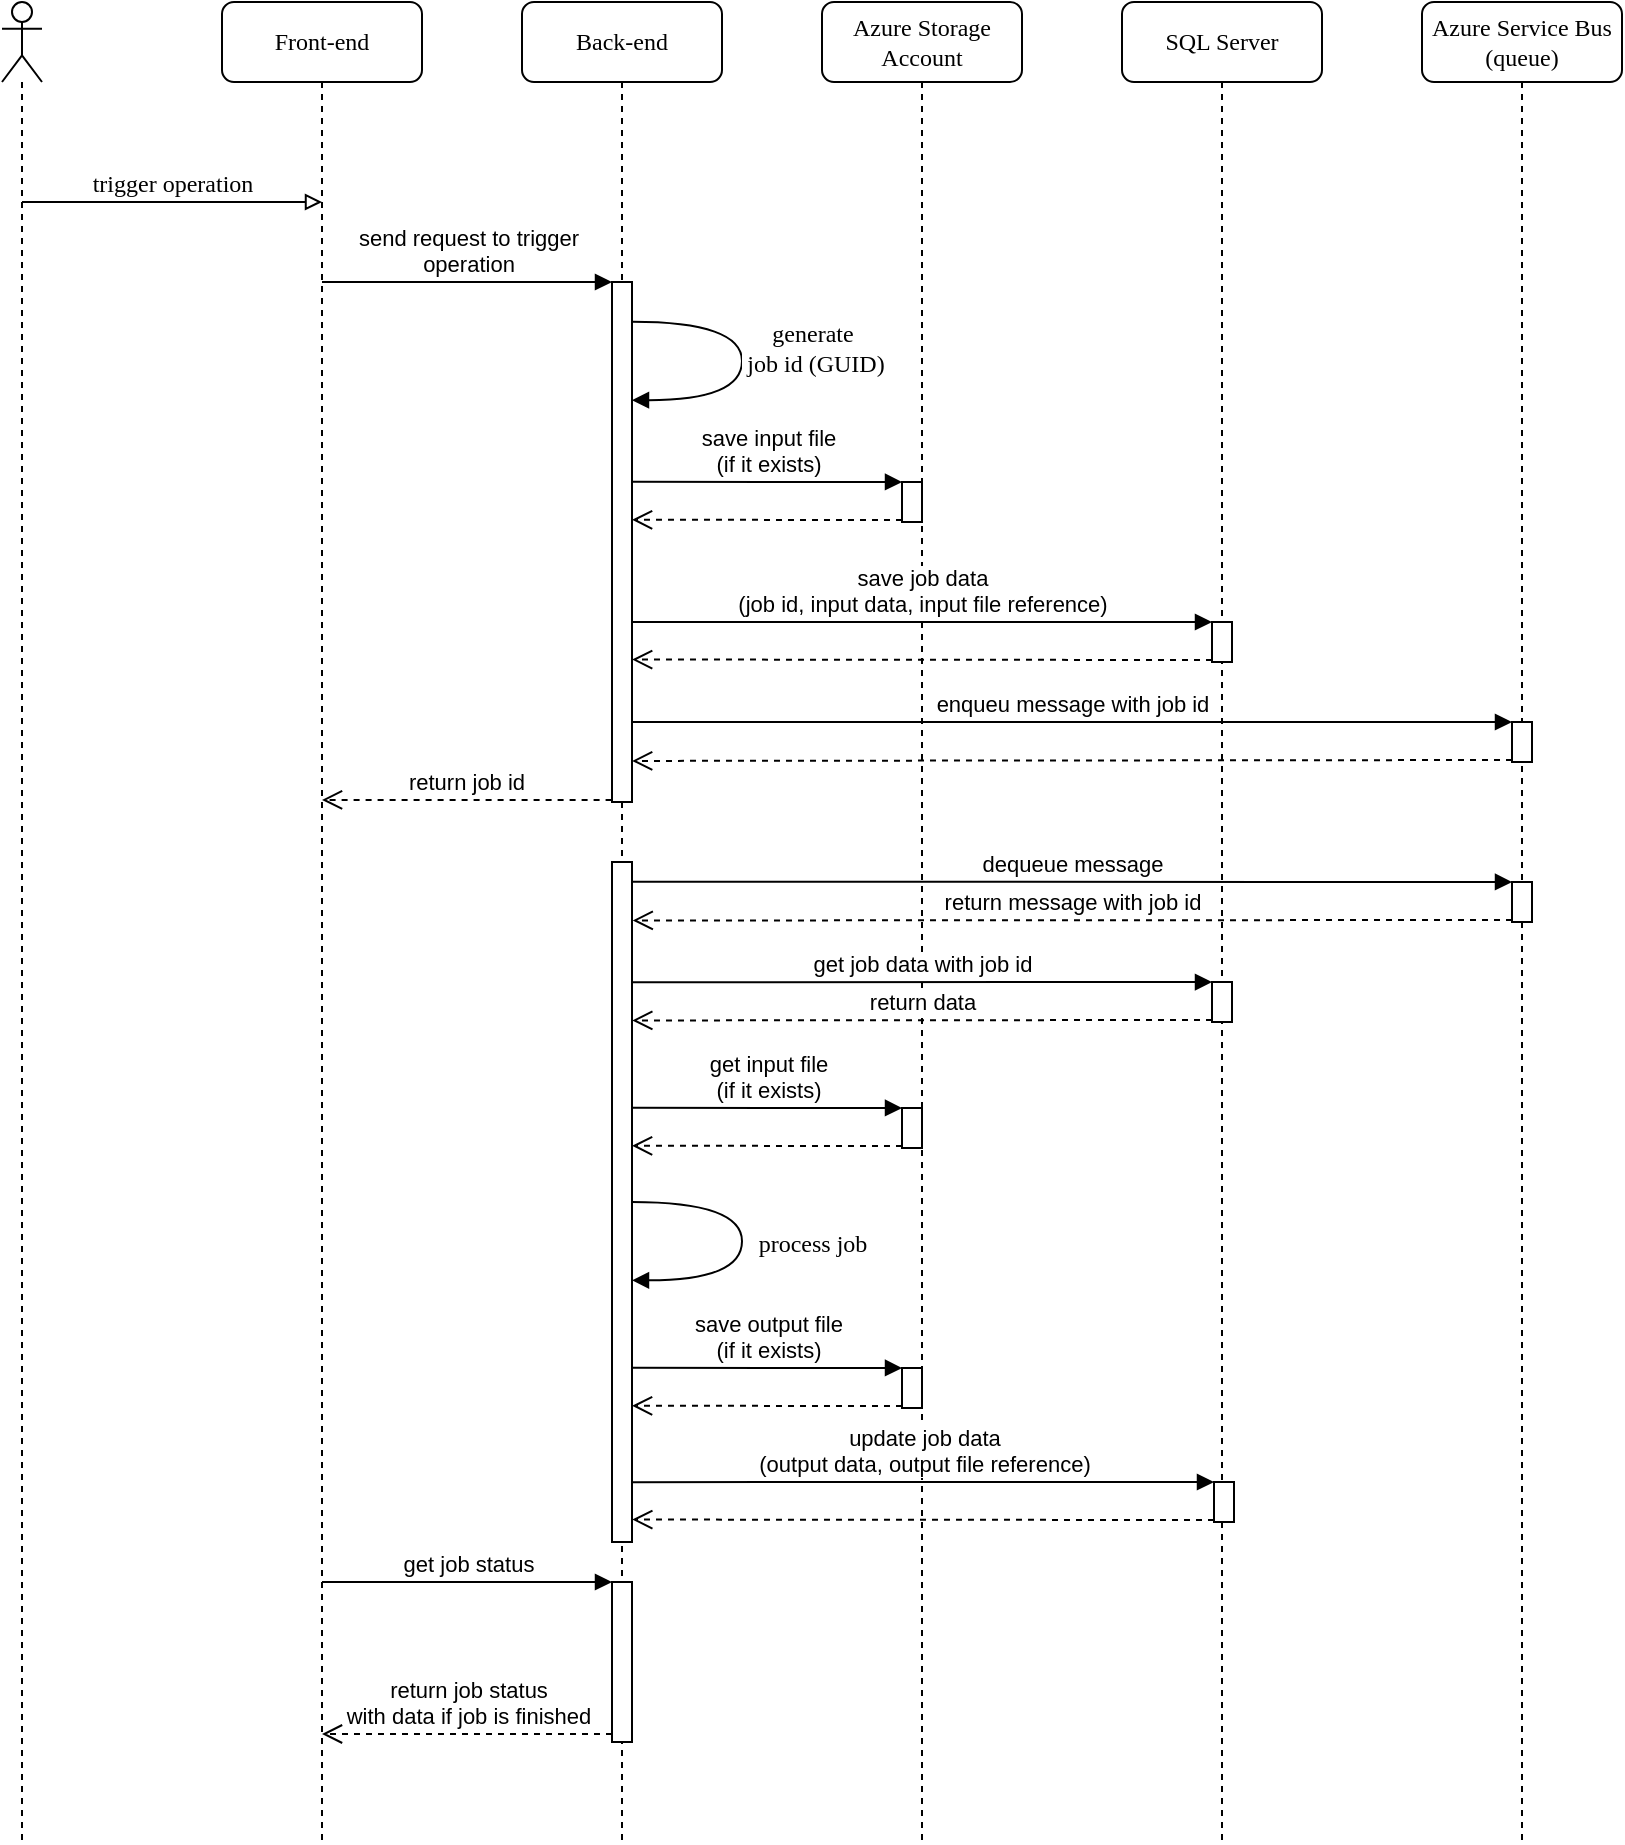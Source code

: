 <mxfile version="18.0.4" type="device"><diagram name="Page-1" id="13e1069c-82ec-6db2-03f1-153e76fe0fe0"><mxGraphModel dx="1718" dy="913" grid="1" gridSize="10" guides="1" tooltips="1" connect="1" arrows="1" fold="1" page="1" pageScale="1" pageWidth="1100" pageHeight="850" background="none" math="0" shadow="0"><root><mxCell id="0"/><mxCell id="1" parent="0"/><mxCell id="7baba1c4bc27f4b0-4" value="SQL Server" style="shape=umlLifeline;perimeter=lifelinePerimeter;whiteSpace=wrap;html=1;container=1;collapsible=0;recursiveResize=0;outlineConnect=0;rounded=1;shadow=0;comic=0;labelBackgroundColor=none;strokeWidth=1;fontFamily=Verdana;fontSize=12;align=center;" parent="1" vertex="1"><mxGeometry x="600" y="40" width="100" height="920" as="geometry"/></mxCell><mxCell id="0vo1UFrsNbVY_ln1IwI6-24" value="" style="html=1;points=[];perimeter=orthogonalPerimeter;" vertex="1" parent="7baba1c4bc27f4b0-4"><mxGeometry x="45" y="310" width="10" height="20" as="geometry"/></mxCell><mxCell id="0vo1UFrsNbVY_ln1IwI6-33" value="" style="html=1;points=[];perimeter=orthogonalPerimeter;" vertex="1" parent="7baba1c4bc27f4b0-4"><mxGeometry x="45" y="490" width="10" height="20" as="geometry"/></mxCell><mxCell id="7baba1c4bc27f4b0-2" value="Back-end" style="shape=umlLifeline;perimeter=lifelinePerimeter;whiteSpace=wrap;html=1;container=1;collapsible=0;recursiveResize=0;outlineConnect=0;rounded=1;shadow=0;comic=0;labelBackgroundColor=none;strokeWidth=1;fontFamily=Verdana;fontSize=12;align=center;" parent="1" vertex="1"><mxGeometry x="300" y="40" width="100" height="920" as="geometry"/></mxCell><mxCell id="0vo1UFrsNbVY_ln1IwI6-15" value="" style="html=1;points=[];perimeter=orthogonalPerimeter;" vertex="1" parent="7baba1c4bc27f4b0-2"><mxGeometry x="45" y="140" width="10" height="260" as="geometry"/></mxCell><mxCell id="0vo1UFrsNbVY_ln1IwI6-43" value="" style="html=1;points=[];perimeter=orthogonalPerimeter;" vertex="1" parent="7baba1c4bc27f4b0-2"><mxGeometry x="45" y="430" width="10" height="340" as="geometry"/></mxCell><mxCell id="0vo1UFrsNbVY_ln1IwI6-45" value="process job" style="html=1;verticalAlign=bottom;endArrow=block;labelBackgroundColor=default;fontFamily=Verdana;fontSize=12;elbow=vertical;edgeStyle=orthogonalEdgeStyle;curved=1;exitX=1.5;exitY=0.083;exitDx=0;exitDy=0;exitPerimeter=0;" edge="1" parent="7baba1c4bc27f4b0-2"><mxGeometry x="0.14" y="35" relative="1" as="geometry"><mxPoint x="55" y="600" as="sourcePoint"/><mxPoint x="55" y="639.17" as="targetPoint"/><Array as="points"><mxPoint x="110" y="600.08"/><mxPoint x="110" y="639.08"/></Array><mxPoint as="offset"/></mxGeometry></mxCell><mxCell id="0vo1UFrsNbVY_ln1IwI6-52" value="" style="html=1;points=[];perimeter=orthogonalPerimeter;" vertex="1" parent="7baba1c4bc27f4b0-2"><mxGeometry x="45" y="790" width="10" height="80" as="geometry"/></mxCell><mxCell id="7baba1c4bc27f4b0-3" value="Azure Storage Account" style="shape=umlLifeline;perimeter=lifelinePerimeter;whiteSpace=wrap;html=1;container=1;collapsible=0;recursiveResize=0;outlineConnect=0;rounded=1;shadow=0;comic=0;labelBackgroundColor=none;strokeWidth=1;fontFamily=Verdana;fontSize=12;align=center;" parent="1" vertex="1"><mxGeometry x="450" y="40" width="100" height="920" as="geometry"/></mxCell><mxCell id="0vo1UFrsNbVY_ln1IwI6-21" value="" style="html=1;points=[];perimeter=orthogonalPerimeter;" vertex="1" parent="7baba1c4bc27f4b0-3"><mxGeometry x="40" y="240" width="10" height="20" as="geometry"/></mxCell><mxCell id="7baba1c4bc27f4b0-8" value="Front-end" style="shape=umlLifeline;perimeter=lifelinePerimeter;whiteSpace=wrap;html=1;container=1;collapsible=0;recursiveResize=0;outlineConnect=0;rounded=1;shadow=0;comic=0;labelBackgroundColor=none;strokeWidth=1;fontFamily=Verdana;fontSize=12;align=center;" parent="1" vertex="1"><mxGeometry x="150" y="40" width="100" height="920" as="geometry"/></mxCell><mxCell id="0vo1UFrsNbVY_ln1IwI6-7" value="" style="shape=umlLifeline;participant=umlActor;perimeter=lifelinePerimeter;whiteSpace=wrap;html=1;container=1;collapsible=0;recursiveResize=0;verticalAlign=top;spacingTop=36;outlineConnect=0;" vertex="1" parent="1"><mxGeometry x="40" y="40" width="20" height="920" as="geometry"/></mxCell><mxCell id="0vo1UFrsNbVY_ln1IwI6-10" value="trigger operation" style="html=1;verticalAlign=bottom;endArrow=block;entryX=0;entryY=0;labelBackgroundColor=none;fontFamily=Verdana;fontSize=12;edgeStyle=elbowEdgeStyle;elbow=vertical;endFill=0;" edge="1" parent="1" source="0vo1UFrsNbVY_ln1IwI6-7"><mxGeometry relative="1" as="geometry"><mxPoint x="60.1" y="140" as="sourcePoint"/><mxPoint x="200" y="140" as="targetPoint"/></mxGeometry></mxCell><mxCell id="0vo1UFrsNbVY_ln1IwI6-13" value="Azure Service Bus (queue)" style="shape=umlLifeline;perimeter=lifelinePerimeter;whiteSpace=wrap;html=1;container=1;collapsible=0;recursiveResize=0;outlineConnect=0;rounded=1;shadow=0;comic=0;labelBackgroundColor=none;strokeWidth=1;fontFamily=Verdana;fontSize=12;align=center;" vertex="1" parent="1"><mxGeometry x="750" y="40" width="100" height="920" as="geometry"/></mxCell><mxCell id="0vo1UFrsNbVY_ln1IwI6-27" value="" style="html=1;points=[];perimeter=orthogonalPerimeter;" vertex="1" parent="0vo1UFrsNbVY_ln1IwI6-13"><mxGeometry x="45" y="360" width="10" height="20" as="geometry"/></mxCell><mxCell id="0vo1UFrsNbVY_ln1IwI6-30" value="" style="html=1;points=[];perimeter=orthogonalPerimeter;" vertex="1" parent="0vo1UFrsNbVY_ln1IwI6-13"><mxGeometry x="45" y="440" width="10" height="20" as="geometry"/></mxCell><mxCell id="0vo1UFrsNbVY_ln1IwI6-11" value="generate&lt;br&gt;&amp;nbsp;job id (GUID)" style="html=1;verticalAlign=bottom;endArrow=block;labelBackgroundColor=default;fontFamily=Verdana;fontSize=12;elbow=vertical;edgeStyle=orthogonalEdgeStyle;curved=1;exitX=1.5;exitY=0.083;exitDx=0;exitDy=0;exitPerimeter=0;" edge="1" parent="1"><mxGeometry x="0.14" y="35" relative="1" as="geometry"><mxPoint x="355" y="199.92" as="sourcePoint"/><mxPoint x="355" y="239.09" as="targetPoint"/><Array as="points"><mxPoint x="410" y="200"/><mxPoint x="410" y="239"/></Array><mxPoint as="offset"/></mxGeometry></mxCell><mxCell id="0vo1UFrsNbVY_ln1IwI6-16" value="&lt;div&gt;send request to trigger&lt;/div&gt;&lt;div&gt;operation&lt;/div&gt;" style="html=1;verticalAlign=bottom;endArrow=block;entryX=0;entryY=0;rounded=0;labelBackgroundColor=default;labelBorderColor=none;" edge="1" target="0vo1UFrsNbVY_ln1IwI6-15" parent="1" source="7baba1c4bc27f4b0-8"><mxGeometry relative="1" as="geometry"><mxPoint x="210" y="180" as="sourcePoint"/></mxGeometry></mxCell><mxCell id="0vo1UFrsNbVY_ln1IwI6-17" value="return job id" style="html=1;verticalAlign=bottom;endArrow=open;dashed=1;endSize=8;exitX=-0.02;exitY=0.996;rounded=0;labelBackgroundColor=default;labelBorderColor=none;exitDx=0;exitDy=0;exitPerimeter=0;" edge="1" source="0vo1UFrsNbVY_ln1IwI6-15" parent="1" target="7baba1c4bc27f4b0-8"><mxGeometry relative="1" as="geometry"><mxPoint x="275" y="256" as="targetPoint"/></mxGeometry></mxCell><mxCell id="0vo1UFrsNbVY_ln1IwI6-23" value="" style="html=1;verticalAlign=bottom;endArrow=open;dashed=1;endSize=8;exitX=0;exitY=0.95;rounded=0;labelBackgroundColor=default;labelBorderColor=none;entryX=1.002;entryY=0.537;entryDx=0;entryDy=0;entryPerimeter=0;" edge="1" source="0vo1UFrsNbVY_ln1IwI6-21" parent="1"><mxGeometry relative="1" as="geometry"><mxPoint x="355.02" y="298.88" as="targetPoint"/></mxGeometry></mxCell><mxCell id="0vo1UFrsNbVY_ln1IwI6-22" value="&lt;div&gt;save input file&lt;/div&gt;&lt;div&gt;(if it exists)&lt;/div&gt;" style="html=1;verticalAlign=bottom;endArrow=block;entryX=0;entryY=0;rounded=0;labelBackgroundColor=default;labelBorderColor=none;exitX=1.03;exitY=0.458;exitDx=0;exitDy=0;exitPerimeter=0;" edge="1" target="0vo1UFrsNbVY_ln1IwI6-21" parent="1"><mxGeometry relative="1" as="geometry"><mxPoint x="355.3" y="279.92" as="sourcePoint"/></mxGeometry></mxCell><mxCell id="0vo1UFrsNbVY_ln1IwI6-26" value="" style="html=1;verticalAlign=bottom;endArrow=open;dashed=1;endSize=8;exitX=0;exitY=0.95;rounded=0;labelBackgroundColor=default;labelBorderColor=none;entryX=1.006;entryY=0.726;entryDx=0;entryDy=0;entryPerimeter=0;" edge="1" source="0vo1UFrsNbVY_ln1IwI6-24" parent="1" target="0vo1UFrsNbVY_ln1IwI6-15"><mxGeometry relative="1" as="geometry"><mxPoint x="575" y="426" as="targetPoint"/></mxGeometry></mxCell><mxCell id="0vo1UFrsNbVY_ln1IwI6-25" value="&lt;div&gt;save job data&lt;/div&gt;&lt;div&gt;(job id, input data, input file reference)&lt;/div&gt;" style="html=1;verticalAlign=bottom;endArrow=block;entryX=0;entryY=0;rounded=0;labelBackgroundColor=default;labelBorderColor=none;exitX=1.032;exitY=0.654;exitDx=0;exitDy=0;exitPerimeter=0;" edge="1" target="0vo1UFrsNbVY_ln1IwI6-24" parent="1" source="0vo1UFrsNbVY_ln1IwI6-15"><mxGeometry relative="1" as="geometry"><mxPoint x="575" y="350" as="sourcePoint"/></mxGeometry></mxCell><mxCell id="0vo1UFrsNbVY_ln1IwI6-29" value="" style="html=1;verticalAlign=bottom;endArrow=open;dashed=1;endSize=8;exitX=0;exitY=0.95;rounded=0;labelBackgroundColor=default;labelBorderColor=none;entryX=1.006;entryY=0.921;entryDx=0;entryDy=0;entryPerimeter=0;" edge="1" source="0vo1UFrsNbVY_ln1IwI6-27" parent="1" target="0vo1UFrsNbVY_ln1IwI6-15"><mxGeometry relative="1" as="geometry"><mxPoint x="725" y="476" as="targetPoint"/></mxGeometry></mxCell><mxCell id="0vo1UFrsNbVY_ln1IwI6-28" value="enqueu message with job id" style="html=1;verticalAlign=bottom;endArrow=block;entryX=0;entryY=0;rounded=0;labelBackgroundColor=default;labelBorderColor=none;exitX=1.038;exitY=0.846;exitDx=0;exitDy=0;exitPerimeter=0;" edge="1" target="0vo1UFrsNbVY_ln1IwI6-27" parent="1" source="0vo1UFrsNbVY_ln1IwI6-15"><mxGeometry relative="1" as="geometry"><mxPoint x="360" y="400" as="sourcePoint"/></mxGeometry></mxCell><mxCell id="0vo1UFrsNbVY_ln1IwI6-31" value="dequeue message" style="html=1;verticalAlign=bottom;endArrow=block;entryX=0;entryY=0;rounded=0;labelBackgroundColor=default;labelBorderColor=none;exitX=1.036;exitY=0.029;exitDx=0;exitDy=0;exitPerimeter=0;" edge="1" target="0vo1UFrsNbVY_ln1IwI6-30" parent="1" source="0vo1UFrsNbVY_ln1IwI6-43"><mxGeometry relative="1" as="geometry"><mxPoint x="360" y="480" as="sourcePoint"/></mxGeometry></mxCell><mxCell id="0vo1UFrsNbVY_ln1IwI6-32" value="return message with job id" style="html=1;verticalAlign=bottom;endArrow=open;dashed=1;endSize=8;exitX=0;exitY=0.95;rounded=0;labelBackgroundColor=default;labelBorderColor=none;entryX=1.036;entryY=0.086;entryDx=0;entryDy=0;entryPerimeter=0;" edge="1" source="0vo1UFrsNbVY_ln1IwI6-30" parent="1" target="0vo1UFrsNbVY_ln1IwI6-43"><mxGeometry relative="1" as="geometry"><mxPoint x="360" y="499" as="targetPoint"/></mxGeometry></mxCell><mxCell id="0vo1UFrsNbVY_ln1IwI6-34" value="get job data with job id" style="html=1;verticalAlign=bottom;endArrow=block;entryX=0;entryY=0;rounded=0;labelBackgroundColor=default;labelBorderColor=none;exitX=1.036;exitY=0.177;exitDx=0;exitDy=0;exitPerimeter=0;" edge="1" target="0vo1UFrsNbVY_ln1IwI6-33" parent="1" source="0vo1UFrsNbVY_ln1IwI6-43"><mxGeometry relative="1" as="geometry"><mxPoint x="360" y="530" as="sourcePoint"/></mxGeometry></mxCell><mxCell id="0vo1UFrsNbVY_ln1IwI6-35" value="return data" style="html=1;verticalAlign=bottom;endArrow=open;dashed=1;endSize=8;exitX=0;exitY=0.95;rounded=0;labelBackgroundColor=default;labelBorderColor=none;entryX=1.013;entryY=0.233;entryDx=0;entryDy=0;entryPerimeter=0;" edge="1" source="0vo1UFrsNbVY_ln1IwI6-33" parent="1" target="0vo1UFrsNbVY_ln1IwI6-43"><mxGeometry relative="1" as="geometry"><mxPoint x="360" y="549" as="targetPoint"/></mxGeometry></mxCell><mxCell id="0vo1UFrsNbVY_ln1IwI6-40" value="" style="html=1;points=[];perimeter=orthogonalPerimeter;" vertex="1" parent="1"><mxGeometry x="490" y="593" width="10" height="20" as="geometry"/></mxCell><mxCell id="0vo1UFrsNbVY_ln1IwI6-41" value="" style="html=1;verticalAlign=bottom;endArrow=open;dashed=1;endSize=8;exitX=0;exitY=0.95;rounded=0;labelBackgroundColor=default;labelBorderColor=none;entryX=1.002;entryY=0.537;entryDx=0;entryDy=0;entryPerimeter=0;" edge="1" parent="1" source="0vo1UFrsNbVY_ln1IwI6-40"><mxGeometry relative="1" as="geometry"><mxPoint x="355.02" y="611.88" as="targetPoint"/></mxGeometry></mxCell><mxCell id="0vo1UFrsNbVY_ln1IwI6-42" value="&lt;div&gt;get input file&lt;/div&gt;&lt;div&gt;(if it exists)&lt;/div&gt;" style="html=1;verticalAlign=bottom;endArrow=block;entryX=0;entryY=0;rounded=0;labelBackgroundColor=default;labelBorderColor=none;exitX=1.03;exitY=0.458;exitDx=0;exitDy=0;exitPerimeter=0;" edge="1" parent="1" target="0vo1UFrsNbVY_ln1IwI6-40"><mxGeometry relative="1" as="geometry"><mxPoint x="355.3" y="592.92" as="sourcePoint"/></mxGeometry></mxCell><mxCell id="0vo1UFrsNbVY_ln1IwI6-46" value="" style="html=1;points=[];perimeter=orthogonalPerimeter;" vertex="1" parent="1"><mxGeometry x="646" y="780" width="10" height="20" as="geometry"/></mxCell><mxCell id="0vo1UFrsNbVY_ln1IwI6-47" value="" style="html=1;verticalAlign=bottom;endArrow=open;dashed=1;endSize=8;exitX=0;exitY=0.95;rounded=0;labelBackgroundColor=default;labelBorderColor=none;entryX=1.013;entryY=0.967;entryDx=0;entryDy=0;entryPerimeter=0;" edge="1" parent="1" source="0vo1UFrsNbVY_ln1IwI6-46" target="0vo1UFrsNbVY_ln1IwI6-43"><mxGeometry relative="1" as="geometry"><mxPoint x="356.06" y="798.76" as="targetPoint"/></mxGeometry></mxCell><mxCell id="0vo1UFrsNbVY_ln1IwI6-48" value="&lt;div&gt;update job data&lt;/div&gt;&lt;div&gt;(output data, output file reference)&lt;/div&gt;" style="html=1;verticalAlign=bottom;endArrow=block;entryX=0;entryY=0;rounded=0;labelBackgroundColor=default;labelBorderColor=none;exitX=1.036;exitY=0.912;exitDx=0;exitDy=0;exitPerimeter=0;" edge="1" parent="1" target="0vo1UFrsNbVY_ln1IwI6-46" source="0vo1UFrsNbVY_ln1IwI6-43"><mxGeometry relative="1" as="geometry"><mxPoint x="356.32" y="780.04" as="sourcePoint"/></mxGeometry></mxCell><mxCell id="0vo1UFrsNbVY_ln1IwI6-49" value="" style="html=1;points=[];perimeter=orthogonalPerimeter;" vertex="1" parent="1"><mxGeometry x="490" y="723" width="10" height="20" as="geometry"/></mxCell><mxCell id="0vo1UFrsNbVY_ln1IwI6-50" value="" style="html=1;verticalAlign=bottom;endArrow=open;dashed=1;endSize=8;exitX=0;exitY=0.95;rounded=0;labelBackgroundColor=default;labelBorderColor=none;entryX=1.002;entryY=0.537;entryDx=0;entryDy=0;entryPerimeter=0;" edge="1" parent="1" source="0vo1UFrsNbVY_ln1IwI6-49"><mxGeometry relative="1" as="geometry"><mxPoint x="355.02" y="741.88" as="targetPoint"/></mxGeometry></mxCell><mxCell id="0vo1UFrsNbVY_ln1IwI6-51" value="&lt;div&gt;save output file&lt;/div&gt;&lt;div&gt;(if it exists)&lt;/div&gt;" style="html=1;verticalAlign=bottom;endArrow=block;entryX=0;entryY=0;rounded=0;labelBackgroundColor=default;labelBorderColor=none;exitX=1.03;exitY=0.458;exitDx=0;exitDy=0;exitPerimeter=0;" edge="1" parent="1" target="0vo1UFrsNbVY_ln1IwI6-49"><mxGeometry relative="1" as="geometry"><mxPoint x="355.3" y="722.92" as="sourcePoint"/></mxGeometry></mxCell><mxCell id="0vo1UFrsNbVY_ln1IwI6-53" value="get job status" style="html=1;verticalAlign=bottom;endArrow=block;entryX=0;entryY=0;rounded=0;labelBackgroundColor=default;labelBorderColor=none;" edge="1" target="0vo1UFrsNbVY_ln1IwI6-52" parent="1" source="7baba1c4bc27f4b0-8"><mxGeometry relative="1" as="geometry"><mxPoint x="275" y="830" as="sourcePoint"/></mxGeometry></mxCell><mxCell id="0vo1UFrsNbVY_ln1IwI6-54" value="return job status&lt;br&gt;with data if job is finished" style="html=1;verticalAlign=bottom;endArrow=open;dashed=1;endSize=8;exitX=0;exitY=0.95;rounded=0;labelBackgroundColor=default;labelBorderColor=none;" edge="1" source="0vo1UFrsNbVY_ln1IwI6-52" parent="1" target="7baba1c4bc27f4b0-8"><mxGeometry relative="1" as="geometry"><mxPoint x="275" y="906" as="targetPoint"/></mxGeometry></mxCell></root></mxGraphModel></diagram></mxfile>